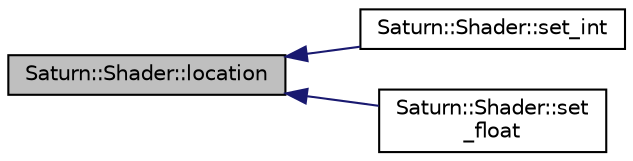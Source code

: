 digraph "Saturn::Shader::location"
{
  edge [fontname="Helvetica",fontsize="10",labelfontname="Helvetica",labelfontsize="10"];
  node [fontname="Helvetica",fontsize="10",shape=record];
  rankdir="LR";
  Node10 [label="Saturn::Shader::location",height=0.2,width=0.4,color="black", fillcolor="grey75", style="filled", fontcolor="black"];
  Node10 -> Node11 [dir="back",color="midnightblue",fontsize="10",style="solid",fontname="Helvetica"];
  Node11 [label="Saturn::Shader::set_int",height=0.2,width=0.4,color="black", fillcolor="white", style="filled",URL="$class_saturn_1_1_shader.html#a581b02afaa31dd07ed65e530fd742979"];
  Node10 -> Node12 [dir="back",color="midnightblue",fontsize="10",style="solid",fontname="Helvetica"];
  Node12 [label="Saturn::Shader::set\l_float",height=0.2,width=0.4,color="black", fillcolor="white", style="filled",URL="$class_saturn_1_1_shader.html#a5fe55e96741b63bca10105f492a3d735"];
}
